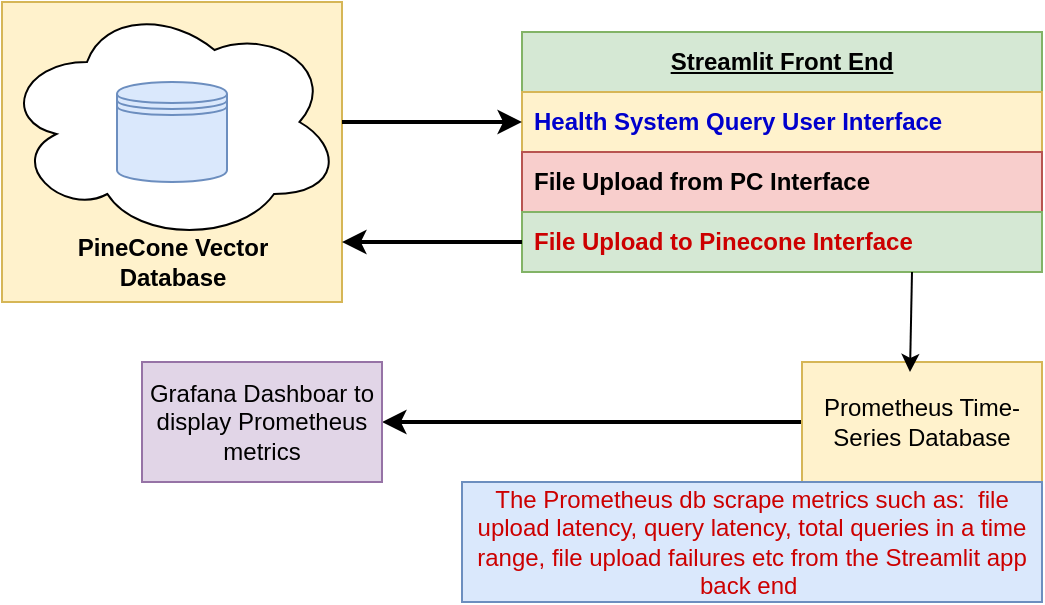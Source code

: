 <mxfile>
    <diagram id="WTUNBiYRmjqOw7E9Uu95" name="Page-1">
        <mxGraphModel dx="614" dy="1485" grid="1" gridSize="10" guides="1" tooltips="1" connect="1" arrows="1" fold="1" page="1" pageScale="1" pageWidth="850" pageHeight="1100" math="0" shadow="0">
            <root>
                <mxCell id="0"/>
                <mxCell id="1" parent="0"/>
                <mxCell id="3" value="&lt;b&gt;&lt;u&gt;Streamlit Front End&lt;/u&gt;&lt;/b&gt;" style="swimlane;fontStyle=0;childLayout=stackLayout;horizontal=1;startSize=30;horizontalStack=0;resizeParent=1;resizeParentMax=0;resizeLast=0;collapsible=1;marginBottom=0;whiteSpace=wrap;html=1;fillColor=#d5e8d4;strokeColor=#82b366;" vertex="1" parent="1">
                    <mxGeometry x="260" y="5" width="260" height="120" as="geometry"/>
                </mxCell>
                <mxCell id="4" value="&lt;b&gt;&lt;font style=&quot;color: rgb(0, 0, 204);&quot;&gt;Health System Query User Interface&lt;/font&gt;&lt;/b&gt;" style="text;strokeColor=#d6b656;fillColor=#fff2cc;align=left;verticalAlign=middle;spacingLeft=4;spacingRight=4;overflow=hidden;points=[[0,0.5],[1,0.5]];portConstraint=eastwest;rotatable=0;whiteSpace=wrap;html=1;" vertex="1" parent="3">
                    <mxGeometry y="30" width="260" height="30" as="geometry"/>
                </mxCell>
                <mxCell id="5" value="&lt;b&gt;File Upload from PC Interface&lt;/b&gt;" style="text;strokeColor=#b85450;fillColor=#f8cecc;align=left;verticalAlign=middle;spacingLeft=4;spacingRight=4;overflow=hidden;points=[[0,0.5],[1,0.5]];portConstraint=eastwest;rotatable=0;whiteSpace=wrap;html=1;" vertex="1" parent="3">
                    <mxGeometry y="60" width="260" height="30" as="geometry"/>
                </mxCell>
                <mxCell id="6" value="&lt;b&gt;&lt;font style=&quot;color: rgb(204, 0, 0);&quot;&gt;File Upload to Pinecone Interface&lt;/font&gt;&lt;/b&gt;" style="text;strokeColor=#82b366;fillColor=#d5e8d4;align=left;verticalAlign=middle;spacingLeft=4;spacingRight=4;overflow=hidden;points=[[0,0.5],[1,0.5]];portConstraint=eastwest;rotatable=0;whiteSpace=wrap;html=1;" vertex="1" parent="3">
                    <mxGeometry y="90" width="260" height="30" as="geometry"/>
                </mxCell>
                <mxCell id="17" value="" style="group;fillColor=#fff2cc;strokeColor=#d6b656;" vertex="1" connectable="0" parent="1">
                    <mxGeometry y="-10" width="170" height="150" as="geometry"/>
                </mxCell>
                <mxCell id="7" value="" style="ellipse;shape=cloud;whiteSpace=wrap;html=1;" vertex="1" parent="17">
                    <mxGeometry width="170" height="120" as="geometry"/>
                </mxCell>
                <mxCell id="12" value="" style="shape=datastore;whiteSpace=wrap;html=1;fillColor=#dae8fc;strokeColor=#6c8ebf;" vertex="1" parent="17">
                    <mxGeometry x="57.5" y="40" width="55" height="50" as="geometry"/>
                </mxCell>
                <mxCell id="23" value="&lt;b&gt;PineCone Vector Database&lt;/b&gt;" style="text;html=1;align=center;verticalAlign=middle;whiteSpace=wrap;rounded=0;" vertex="1" parent="17">
                    <mxGeometry x="27.5" y="110" width="115" height="40" as="geometry"/>
                </mxCell>
                <mxCell id="44" style="edgeStyle=none;html=1;exitX=0;exitY=0.5;exitDx=0;exitDy=0;strokeWidth=2;" edge="1" parent="1" source="25" target="26">
                    <mxGeometry relative="1" as="geometry"/>
                </mxCell>
                <mxCell id="25" value="Prometheus Time-Series Database" style="rounded=0;whiteSpace=wrap;html=1;fillColor=#fff2cc;strokeColor=#d6b656;" vertex="1" parent="1">
                    <mxGeometry x="400" y="170" width="120" height="60" as="geometry"/>
                </mxCell>
                <mxCell id="26" value="Grafana Dashboar to display Prometheus metrics" style="rounded=0;whiteSpace=wrap;html=1;fillColor=#e1d5e7;strokeColor=#9673a6;" vertex="1" parent="1">
                    <mxGeometry x="70" y="170" width="120" height="60" as="geometry"/>
                </mxCell>
                <mxCell id="28" value="&lt;font style=&quot;color: rgb(204, 0, 0);&quot;&gt;The Prometheus db scrape metrics such as:&amp;nbsp; file upload latency, query latency, total queries in a time range, file upload failures etc from the Streamlit app back end&amp;nbsp;&lt;/font&gt;" style="text;html=1;align=center;verticalAlign=middle;whiteSpace=wrap;rounded=0;fillColor=#dae8fc;strokeColor=#6c8ebf;" vertex="1" parent="1">
                    <mxGeometry x="230" y="230" width="290" height="60" as="geometry"/>
                </mxCell>
                <mxCell id="31" value="" style="endArrow=classic;html=1;strokeWidth=2;" edge="1" parent="1">
                    <mxGeometry width="50" height="50" relative="1" as="geometry">
                        <mxPoint x="170" y="50" as="sourcePoint"/>
                        <mxPoint x="260" y="50" as="targetPoint"/>
                        <Array as="points"/>
                    </mxGeometry>
                </mxCell>
                <mxCell id="32" value="" style="endArrow=classic;html=1;strokeWidth=2;" edge="1" parent="1">
                    <mxGeometry width="50" height="50" relative="1" as="geometry">
                        <mxPoint x="260" y="110" as="sourcePoint"/>
                        <mxPoint x="170" y="110" as="targetPoint"/>
                        <Array as="points">
                            <mxPoint x="200" y="110"/>
                        </Array>
                    </mxGeometry>
                </mxCell>
                <mxCell id="43" style="edgeStyle=none;html=1;exitX=0.75;exitY=1;exitDx=0;exitDy=0;entryX=0.45;entryY=0.083;entryDx=0;entryDy=0;entryPerimeter=0;" edge="1" parent="1" source="3" target="25">
                    <mxGeometry relative="1" as="geometry"/>
                </mxCell>
            </root>
        </mxGraphModel>
    </diagram>
</mxfile>